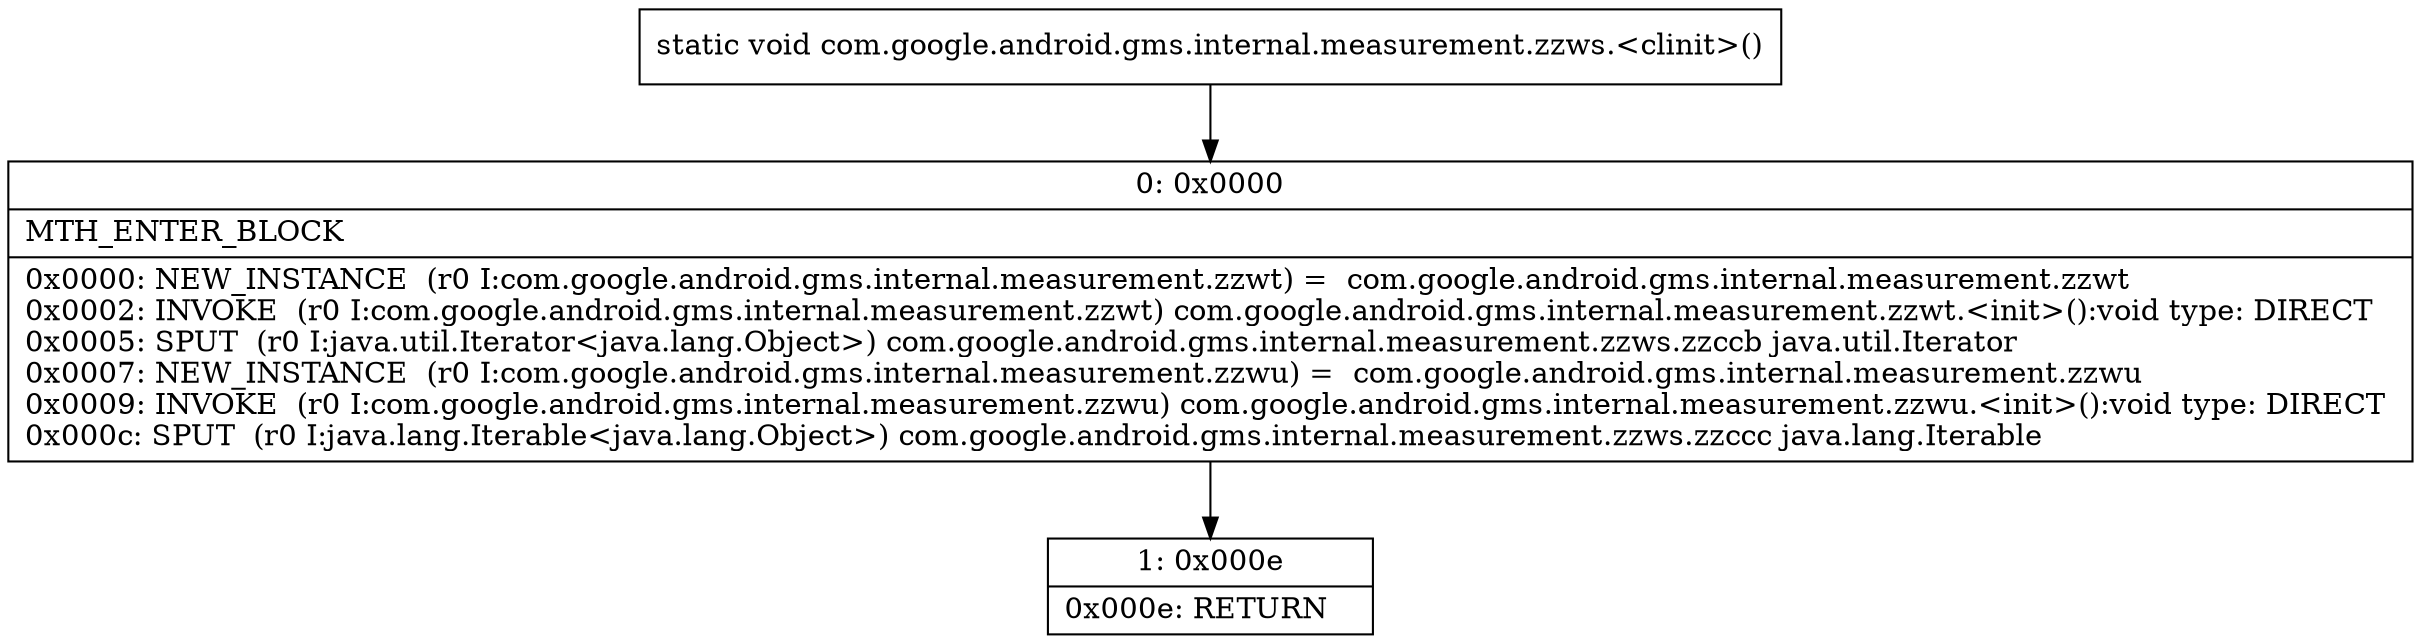 digraph "CFG forcom.google.android.gms.internal.measurement.zzws.\<clinit\>()V" {
Node_0 [shape=record,label="{0\:\ 0x0000|MTH_ENTER_BLOCK\l|0x0000: NEW_INSTANCE  (r0 I:com.google.android.gms.internal.measurement.zzwt) =  com.google.android.gms.internal.measurement.zzwt \l0x0002: INVOKE  (r0 I:com.google.android.gms.internal.measurement.zzwt) com.google.android.gms.internal.measurement.zzwt.\<init\>():void type: DIRECT \l0x0005: SPUT  (r0 I:java.util.Iterator\<java.lang.Object\>) com.google.android.gms.internal.measurement.zzws.zzccb java.util.Iterator \l0x0007: NEW_INSTANCE  (r0 I:com.google.android.gms.internal.measurement.zzwu) =  com.google.android.gms.internal.measurement.zzwu \l0x0009: INVOKE  (r0 I:com.google.android.gms.internal.measurement.zzwu) com.google.android.gms.internal.measurement.zzwu.\<init\>():void type: DIRECT \l0x000c: SPUT  (r0 I:java.lang.Iterable\<java.lang.Object\>) com.google.android.gms.internal.measurement.zzws.zzccc java.lang.Iterable \l}"];
Node_1 [shape=record,label="{1\:\ 0x000e|0x000e: RETURN   \l}"];
MethodNode[shape=record,label="{static void com.google.android.gms.internal.measurement.zzws.\<clinit\>() }"];
MethodNode -> Node_0;
Node_0 -> Node_1;
}

